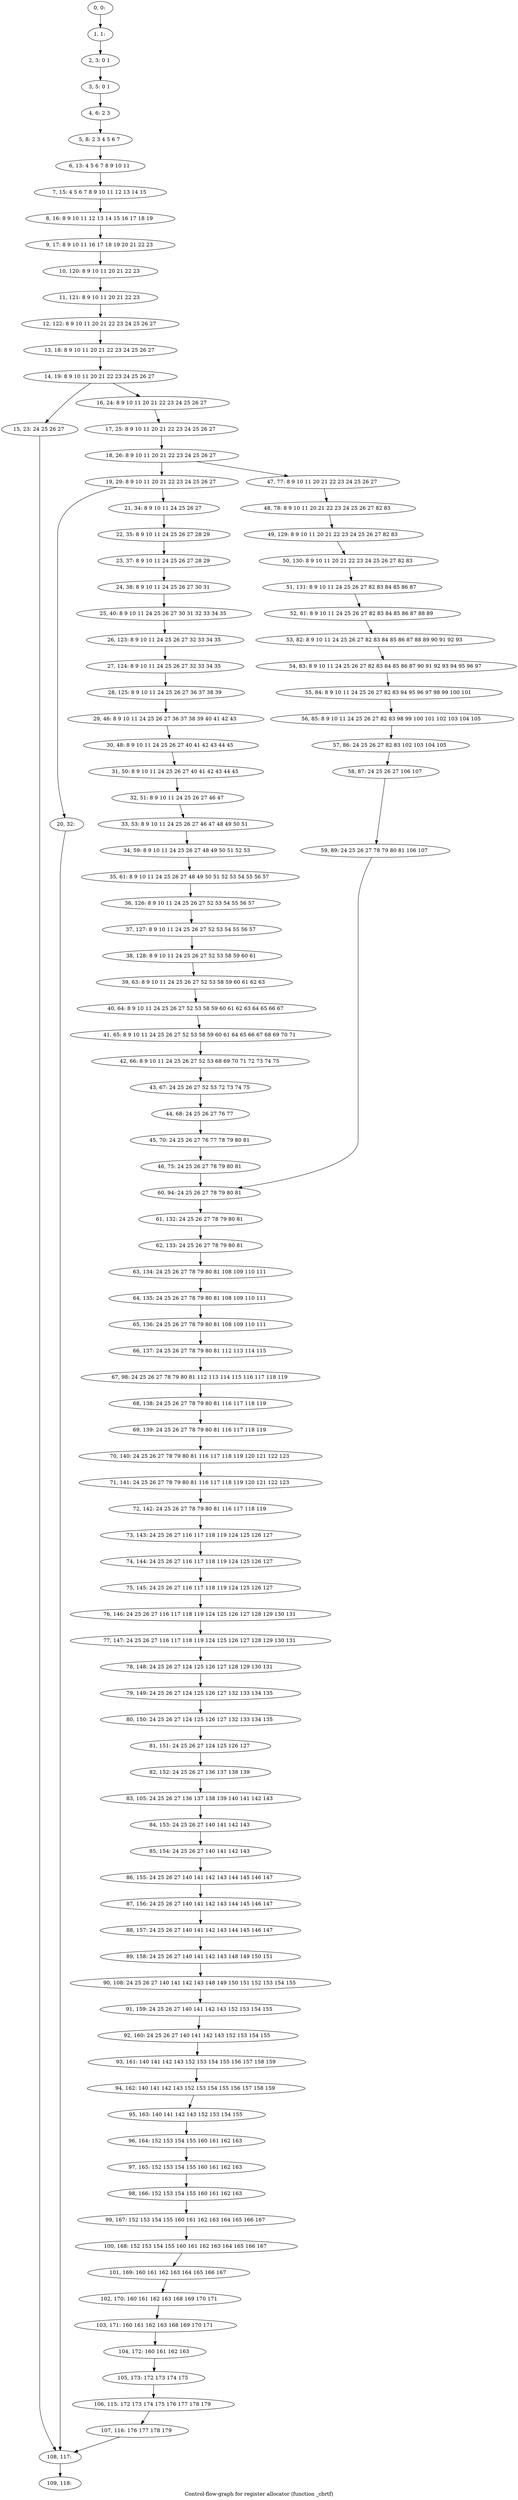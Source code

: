 digraph G {
graph [label="Control-flow-graph for register allocator (function _cbrtf)"]
0[label="0, 0: "];
1[label="1, 1: "];
2[label="2, 3: 0 1 "];
3[label="3, 5: 0 1 "];
4[label="4, 6: 2 3 "];
5[label="5, 8: 2 3 4 5 6 7 "];
6[label="6, 13: 4 5 6 7 8 9 10 11 "];
7[label="7, 15: 4 5 6 7 8 9 10 11 12 13 14 15 "];
8[label="8, 16: 8 9 10 11 12 13 14 15 16 17 18 19 "];
9[label="9, 17: 8 9 10 11 16 17 18 19 20 21 22 23 "];
10[label="10, 120: 8 9 10 11 20 21 22 23 "];
11[label="11, 121: 8 9 10 11 20 21 22 23 "];
12[label="12, 122: 8 9 10 11 20 21 22 23 24 25 26 27 "];
13[label="13, 18: 8 9 10 11 20 21 22 23 24 25 26 27 "];
14[label="14, 19: 8 9 10 11 20 21 22 23 24 25 26 27 "];
15[label="15, 23: 24 25 26 27 "];
16[label="16, 24: 8 9 10 11 20 21 22 23 24 25 26 27 "];
17[label="17, 25: 8 9 10 11 20 21 22 23 24 25 26 27 "];
18[label="18, 26: 8 9 10 11 20 21 22 23 24 25 26 27 "];
19[label="19, 29: 8 9 10 11 20 21 22 23 24 25 26 27 "];
20[label="20, 32: "];
21[label="21, 34: 8 9 10 11 24 25 26 27 "];
22[label="22, 35: 8 9 10 11 24 25 26 27 28 29 "];
23[label="23, 37: 8 9 10 11 24 25 26 27 28 29 "];
24[label="24, 38: 8 9 10 11 24 25 26 27 30 31 "];
25[label="25, 40: 8 9 10 11 24 25 26 27 30 31 32 33 34 35 "];
26[label="26, 123: 8 9 10 11 24 25 26 27 32 33 34 35 "];
27[label="27, 124: 8 9 10 11 24 25 26 27 32 33 34 35 "];
28[label="28, 125: 8 9 10 11 24 25 26 27 36 37 38 39 "];
29[label="29, 46: 8 9 10 11 24 25 26 27 36 37 38 39 40 41 42 43 "];
30[label="30, 48: 8 9 10 11 24 25 26 27 40 41 42 43 44 45 "];
31[label="31, 50: 8 9 10 11 24 25 26 27 40 41 42 43 44 45 "];
32[label="32, 51: 8 9 10 11 24 25 26 27 46 47 "];
33[label="33, 53: 8 9 10 11 24 25 26 27 46 47 48 49 50 51 "];
34[label="34, 59: 8 9 10 11 24 25 26 27 48 49 50 51 52 53 "];
35[label="35, 61: 8 9 10 11 24 25 26 27 48 49 50 51 52 53 54 55 56 57 "];
36[label="36, 126: 8 9 10 11 24 25 26 27 52 53 54 55 56 57 "];
37[label="37, 127: 8 9 10 11 24 25 26 27 52 53 54 55 56 57 "];
38[label="38, 128: 8 9 10 11 24 25 26 27 52 53 58 59 60 61 "];
39[label="39, 63: 8 9 10 11 24 25 26 27 52 53 58 59 60 61 62 63 "];
40[label="40, 64: 8 9 10 11 24 25 26 27 52 53 58 59 60 61 62 63 64 65 66 67 "];
41[label="41, 65: 8 9 10 11 24 25 26 27 52 53 58 59 60 61 64 65 66 67 68 69 70 71 "];
42[label="42, 66: 8 9 10 11 24 25 26 27 52 53 68 69 70 71 72 73 74 75 "];
43[label="43, 67: 24 25 26 27 52 53 72 73 74 75 "];
44[label="44, 68: 24 25 26 27 76 77 "];
45[label="45, 70: 24 25 26 27 76 77 78 79 80 81 "];
46[label="46, 75: 24 25 26 27 78 79 80 81 "];
47[label="47, 77: 8 9 10 11 20 21 22 23 24 25 26 27 "];
48[label="48, 78: 8 9 10 11 20 21 22 23 24 25 26 27 82 83 "];
49[label="49, 129: 8 9 10 11 20 21 22 23 24 25 26 27 82 83 "];
50[label="50, 130: 8 9 10 11 20 21 22 23 24 25 26 27 82 83 "];
51[label="51, 131: 8 9 10 11 24 25 26 27 82 83 84 85 86 87 "];
52[label="52, 81: 8 9 10 11 24 25 26 27 82 83 84 85 86 87 88 89 "];
53[label="53, 82: 8 9 10 11 24 25 26 27 82 83 84 85 86 87 88 89 90 91 92 93 "];
54[label="54, 83: 8 9 10 11 24 25 26 27 82 83 84 85 86 87 90 91 92 93 94 95 96 97 "];
55[label="55, 84: 8 9 10 11 24 25 26 27 82 83 94 95 96 97 98 99 100 101 "];
56[label="56, 85: 8 9 10 11 24 25 26 27 82 83 98 99 100 101 102 103 104 105 "];
57[label="57, 86: 24 25 26 27 82 83 102 103 104 105 "];
58[label="58, 87: 24 25 26 27 106 107 "];
59[label="59, 89: 24 25 26 27 78 79 80 81 106 107 "];
60[label="60, 94: 24 25 26 27 78 79 80 81 "];
61[label="61, 132: 24 25 26 27 78 79 80 81 "];
62[label="62, 133: 24 25 26 27 78 79 80 81 "];
63[label="63, 134: 24 25 26 27 78 79 80 81 108 109 110 111 "];
64[label="64, 135: 24 25 26 27 78 79 80 81 108 109 110 111 "];
65[label="65, 136: 24 25 26 27 78 79 80 81 108 109 110 111 "];
66[label="66, 137: 24 25 26 27 78 79 80 81 112 113 114 115 "];
67[label="67, 98: 24 25 26 27 78 79 80 81 112 113 114 115 116 117 118 119 "];
68[label="68, 138: 24 25 26 27 78 79 80 81 116 117 118 119 "];
69[label="69, 139: 24 25 26 27 78 79 80 81 116 117 118 119 "];
70[label="70, 140: 24 25 26 27 78 79 80 81 116 117 118 119 120 121 122 123 "];
71[label="71, 141: 24 25 26 27 78 79 80 81 116 117 118 119 120 121 122 123 "];
72[label="72, 142: 24 25 26 27 78 79 80 81 116 117 118 119 "];
73[label="73, 143: 24 25 26 27 116 117 118 119 124 125 126 127 "];
74[label="74, 144: 24 25 26 27 116 117 118 119 124 125 126 127 "];
75[label="75, 145: 24 25 26 27 116 117 118 119 124 125 126 127 "];
76[label="76, 146: 24 25 26 27 116 117 118 119 124 125 126 127 128 129 130 131 "];
77[label="77, 147: 24 25 26 27 116 117 118 119 124 125 126 127 128 129 130 131 "];
78[label="78, 148: 24 25 26 27 124 125 126 127 128 129 130 131 "];
79[label="79, 149: 24 25 26 27 124 125 126 127 132 133 134 135 "];
80[label="80, 150: 24 25 26 27 124 125 126 127 132 133 134 135 "];
81[label="81, 151: 24 25 26 27 124 125 126 127 "];
82[label="82, 152: 24 25 26 27 136 137 138 139 "];
83[label="83, 105: 24 25 26 27 136 137 138 139 140 141 142 143 "];
84[label="84, 153: 24 25 26 27 140 141 142 143 "];
85[label="85, 154: 24 25 26 27 140 141 142 143 "];
86[label="86, 155: 24 25 26 27 140 141 142 143 144 145 146 147 "];
87[label="87, 156: 24 25 26 27 140 141 142 143 144 145 146 147 "];
88[label="88, 157: 24 25 26 27 140 141 142 143 144 145 146 147 "];
89[label="89, 158: 24 25 26 27 140 141 142 143 148 149 150 151 "];
90[label="90, 108: 24 25 26 27 140 141 142 143 148 149 150 151 152 153 154 155 "];
91[label="91, 159: 24 25 26 27 140 141 142 143 152 153 154 155 "];
92[label="92, 160: 24 25 26 27 140 141 142 143 152 153 154 155 "];
93[label="93, 161: 140 141 142 143 152 153 154 155 156 157 158 159 "];
94[label="94, 162: 140 141 142 143 152 153 154 155 156 157 158 159 "];
95[label="95, 163: 140 141 142 143 152 153 154 155 "];
96[label="96, 164: 152 153 154 155 160 161 162 163 "];
97[label="97, 165: 152 153 154 155 160 161 162 163 "];
98[label="98, 166: 152 153 154 155 160 161 162 163 "];
99[label="99, 167: 152 153 154 155 160 161 162 163 164 165 166 167 "];
100[label="100, 168: 152 153 154 155 160 161 162 163 164 165 166 167 "];
101[label="101, 169: 160 161 162 163 164 165 166 167 "];
102[label="102, 170: 160 161 162 163 168 169 170 171 "];
103[label="103, 171: 160 161 162 163 168 169 170 171 "];
104[label="104, 172: 160 161 162 163 "];
105[label="105, 173: 172 173 174 175 "];
106[label="106, 115: 172 173 174 175 176 177 178 179 "];
107[label="107, 116: 176 177 178 179 "];
108[label="108, 117: "];
109[label="109, 118: "];
0->1 ;
1->2 ;
2->3 ;
3->4 ;
4->5 ;
5->6 ;
6->7 ;
7->8 ;
8->9 ;
9->10 ;
10->11 ;
11->12 ;
12->13 ;
13->14 ;
14->15 ;
14->16 ;
15->108 ;
16->17 ;
17->18 ;
18->19 ;
18->47 ;
19->20 ;
19->21 ;
20->108 ;
21->22 ;
22->23 ;
23->24 ;
24->25 ;
25->26 ;
26->27 ;
27->28 ;
28->29 ;
29->30 ;
30->31 ;
31->32 ;
32->33 ;
33->34 ;
34->35 ;
35->36 ;
36->37 ;
37->38 ;
38->39 ;
39->40 ;
40->41 ;
41->42 ;
42->43 ;
43->44 ;
44->45 ;
45->46 ;
46->60 ;
47->48 ;
48->49 ;
49->50 ;
50->51 ;
51->52 ;
52->53 ;
53->54 ;
54->55 ;
55->56 ;
56->57 ;
57->58 ;
58->59 ;
59->60 ;
60->61 ;
61->62 ;
62->63 ;
63->64 ;
64->65 ;
65->66 ;
66->67 ;
67->68 ;
68->69 ;
69->70 ;
70->71 ;
71->72 ;
72->73 ;
73->74 ;
74->75 ;
75->76 ;
76->77 ;
77->78 ;
78->79 ;
79->80 ;
80->81 ;
81->82 ;
82->83 ;
83->84 ;
84->85 ;
85->86 ;
86->87 ;
87->88 ;
88->89 ;
89->90 ;
90->91 ;
91->92 ;
92->93 ;
93->94 ;
94->95 ;
95->96 ;
96->97 ;
97->98 ;
98->99 ;
99->100 ;
100->101 ;
101->102 ;
102->103 ;
103->104 ;
104->105 ;
105->106 ;
106->107 ;
107->108 ;
108->109 ;
}
